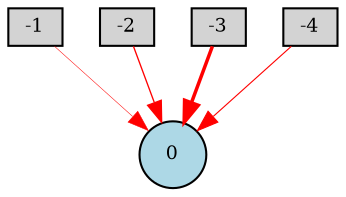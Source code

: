 digraph {
	node [fontsize=9 height=0.2 shape=circle width=0.2]
	-1 [fillcolor=lightgray shape=box style=filled]
	-2 [fillcolor=lightgray shape=box style=filled]
	-3 [fillcolor=lightgray shape=box style=filled]
	-4 [fillcolor=lightgray shape=box style=filled]
	0 [fillcolor=lightblue style=filled]
	-4 -> 0 [color=red penwidth=0.532739035045625 style=solid]
	-2 -> 0 [color=red penwidth=0.6406234718203578 style=solid]
	-3 -> 0 [color=red penwidth=1.6806246085382683 style=solid]
	-1 -> 0 [color=red penwidth=0.2473427864809654 style=solid]
}
